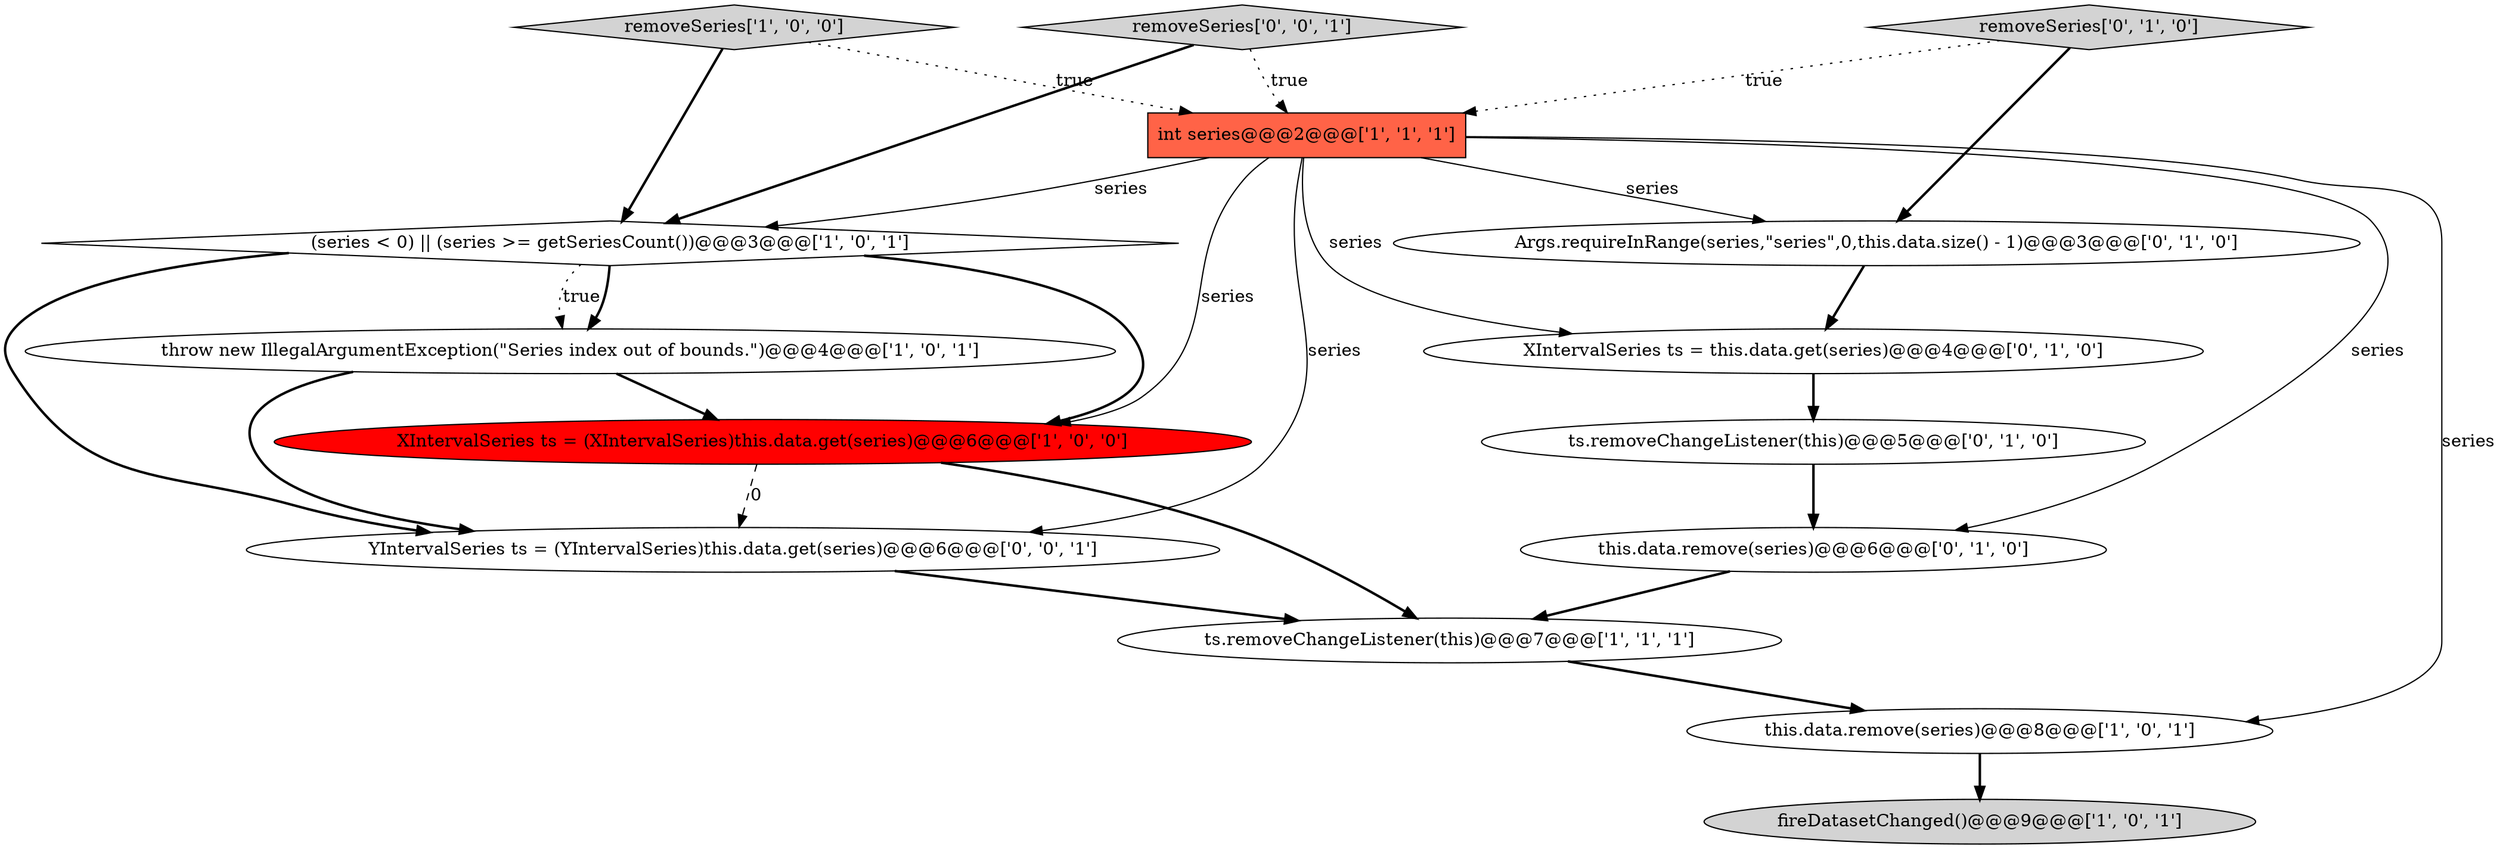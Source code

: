 digraph {
1 [style = filled, label = "this.data.remove(series)@@@8@@@['1', '0', '1']", fillcolor = white, shape = ellipse image = "AAA0AAABBB1BBB"];
2 [style = filled, label = "throw new IllegalArgumentException(\"Series index out of bounds.\")@@@4@@@['1', '0', '1']", fillcolor = white, shape = ellipse image = "AAA0AAABBB1BBB"];
6 [style = filled, label = "fireDatasetChanged()@@@9@@@['1', '0', '1']", fillcolor = lightgray, shape = ellipse image = "AAA0AAABBB1BBB"];
3 [style = filled, label = "ts.removeChangeListener(this)@@@7@@@['1', '1', '1']", fillcolor = white, shape = ellipse image = "AAA0AAABBB1BBB"];
8 [style = filled, label = "ts.removeChangeListener(this)@@@5@@@['0', '1', '0']", fillcolor = white, shape = ellipse image = "AAA0AAABBB2BBB"];
5 [style = filled, label = "removeSeries['1', '0', '0']", fillcolor = lightgray, shape = diamond image = "AAA0AAABBB1BBB"];
10 [style = filled, label = "XIntervalSeries ts = this.data.get(series)@@@4@@@['0', '1', '0']", fillcolor = white, shape = ellipse image = "AAA0AAABBB2BBB"];
9 [style = filled, label = "Args.requireInRange(series,\"series\",0,this.data.size() - 1)@@@3@@@['0', '1', '0']", fillcolor = white, shape = ellipse image = "AAA0AAABBB2BBB"];
4 [style = filled, label = "int series@@@2@@@['1', '1', '1']", fillcolor = tomato, shape = box image = "AAA0AAABBB1BBB"];
11 [style = filled, label = "removeSeries['0', '1', '0']", fillcolor = lightgray, shape = diamond image = "AAA0AAABBB2BBB"];
12 [style = filled, label = "this.data.remove(series)@@@6@@@['0', '1', '0']", fillcolor = white, shape = ellipse image = "AAA0AAABBB2BBB"];
14 [style = filled, label = "YIntervalSeries ts = (YIntervalSeries)this.data.get(series)@@@6@@@['0', '0', '1']", fillcolor = white, shape = ellipse image = "AAA0AAABBB3BBB"];
0 [style = filled, label = "XIntervalSeries ts = (XIntervalSeries)this.data.get(series)@@@6@@@['1', '0', '0']", fillcolor = red, shape = ellipse image = "AAA1AAABBB1BBB"];
7 [style = filled, label = "(series < 0) || (series >= getSeriesCount())@@@3@@@['1', '0', '1']", fillcolor = white, shape = diamond image = "AAA0AAABBB1BBB"];
13 [style = filled, label = "removeSeries['0', '0', '1']", fillcolor = lightgray, shape = diamond image = "AAA0AAABBB3BBB"];
0->3 [style = bold, label=""];
14->3 [style = bold, label=""];
7->2 [style = dotted, label="true"];
4->1 [style = solid, label="series"];
3->1 [style = bold, label=""];
4->12 [style = solid, label="series"];
7->0 [style = bold, label=""];
11->4 [style = dotted, label="true"];
4->0 [style = solid, label="series"];
9->10 [style = bold, label=""];
11->9 [style = bold, label=""];
5->4 [style = dotted, label="true"];
7->14 [style = bold, label=""];
0->14 [style = dashed, label="0"];
2->0 [style = bold, label=""];
1->6 [style = bold, label=""];
4->10 [style = solid, label="series"];
10->8 [style = bold, label=""];
4->9 [style = solid, label="series"];
4->14 [style = solid, label="series"];
7->2 [style = bold, label=""];
13->7 [style = bold, label=""];
2->14 [style = bold, label=""];
5->7 [style = bold, label=""];
4->7 [style = solid, label="series"];
12->3 [style = bold, label=""];
8->12 [style = bold, label=""];
13->4 [style = dotted, label="true"];
}
